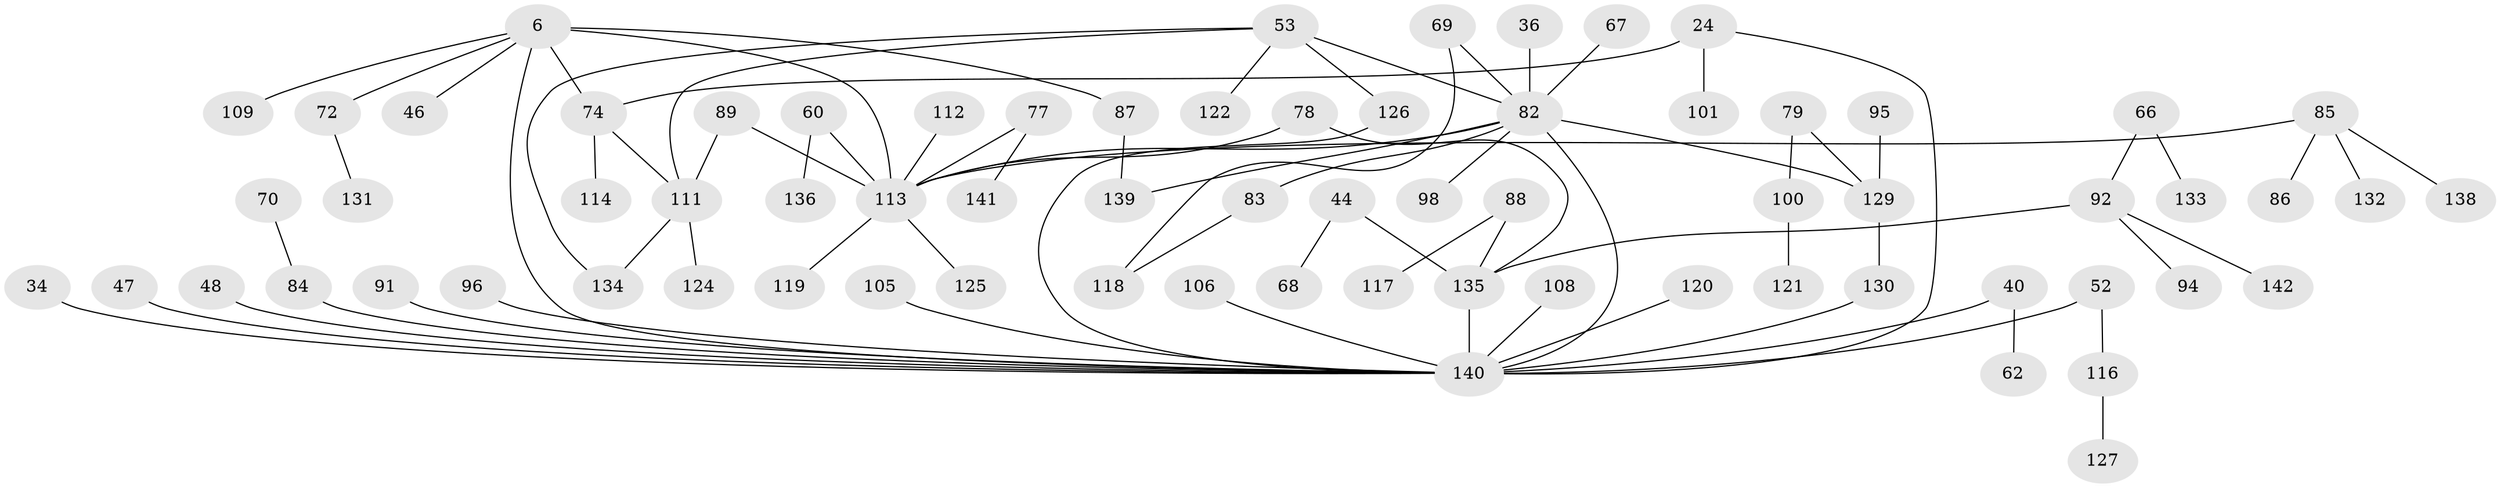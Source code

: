 // original degree distribution, {8: 0.007042253521126761, 5: 0.02112676056338028, 7: 0.007042253521126761, 4: 0.09154929577464789, 6: 0.02112676056338028, 2: 0.34507042253521125, 3: 0.1619718309859155, 1: 0.34507042253521125}
// Generated by graph-tools (version 1.1) at 2025/02/03/05/25 17:02:34]
// undirected, 71 vertices, 80 edges
graph export_dot {
graph [start="1"]
  node [color=gray90,style=filled];
  6 [super="+5"];
  24;
  34;
  36;
  40;
  44;
  46 [super="+10"];
  47;
  48;
  52;
  53 [super="+7"];
  60;
  62;
  66;
  67;
  68;
  69;
  70;
  72;
  74 [super="+21+26+30"];
  77 [super="+61"];
  78;
  79;
  82 [super="+9+14"];
  83 [super="+16"];
  84 [super="+56"];
  85 [super="+63"];
  86;
  87 [super="+22"];
  88;
  89;
  91;
  92 [super="+43"];
  94;
  95;
  96;
  98;
  100;
  101 [super="+90"];
  105;
  106;
  108;
  109 [super="+19"];
  111 [super="+58"];
  112;
  113 [super="+75+73+35+93"];
  114;
  116;
  117;
  118;
  119;
  120;
  121;
  122;
  124;
  125;
  126 [super="+104"];
  127;
  129 [super="+71"];
  130;
  131;
  132;
  133;
  134;
  135 [super="+50+32"];
  136;
  138;
  139 [super="+137"];
  140 [super="+99+97+76"];
  141;
  142;
  6 -- 72;
  6 -- 87 [weight=2];
  6 -- 74;
  6 -- 140;
  6 -- 46;
  6 -- 113;
  6 -- 109;
  24 -- 101 [weight=2];
  24 -- 74;
  24 -- 140;
  34 -- 140;
  36 -- 82;
  40 -- 62;
  40 -- 140;
  44 -- 68;
  44 -- 135;
  47 -- 140;
  48 -- 140;
  52 -- 116;
  52 -- 140;
  53 -- 134;
  53 -- 122;
  53 -- 111;
  53 -- 126;
  53 -- 82 [weight=2];
  60 -- 136;
  60 -- 113;
  66 -- 133;
  66 -- 92;
  67 -- 82;
  69 -- 118;
  69 -- 82;
  70 -- 84;
  72 -- 131;
  74 -- 114;
  74 -- 111;
  77 -- 141;
  77 -- 113;
  78 -- 135;
  78 -- 113;
  79 -- 100;
  79 -- 129;
  82 -- 140 [weight=4];
  82 -- 129;
  82 -- 98;
  82 -- 139;
  82 -- 113;
  82 -- 83;
  83 -- 118;
  84 -- 140;
  85 -- 86;
  85 -- 138;
  85 -- 132;
  85 -- 113;
  87 -- 139;
  88 -- 117;
  88 -- 135;
  89 -- 111;
  89 -- 113;
  91 -- 140;
  92 -- 94;
  92 -- 142;
  92 -- 135;
  95 -- 129;
  96 -- 140;
  100 -- 121;
  105 -- 140;
  106 -- 140;
  108 -- 140;
  111 -- 124;
  111 -- 134;
  112 -- 113;
  113 -- 119;
  113 -- 125;
  116 -- 127;
  120 -- 140;
  126 -- 140;
  129 -- 130;
  130 -- 140;
  135 -- 140 [weight=2];
}
